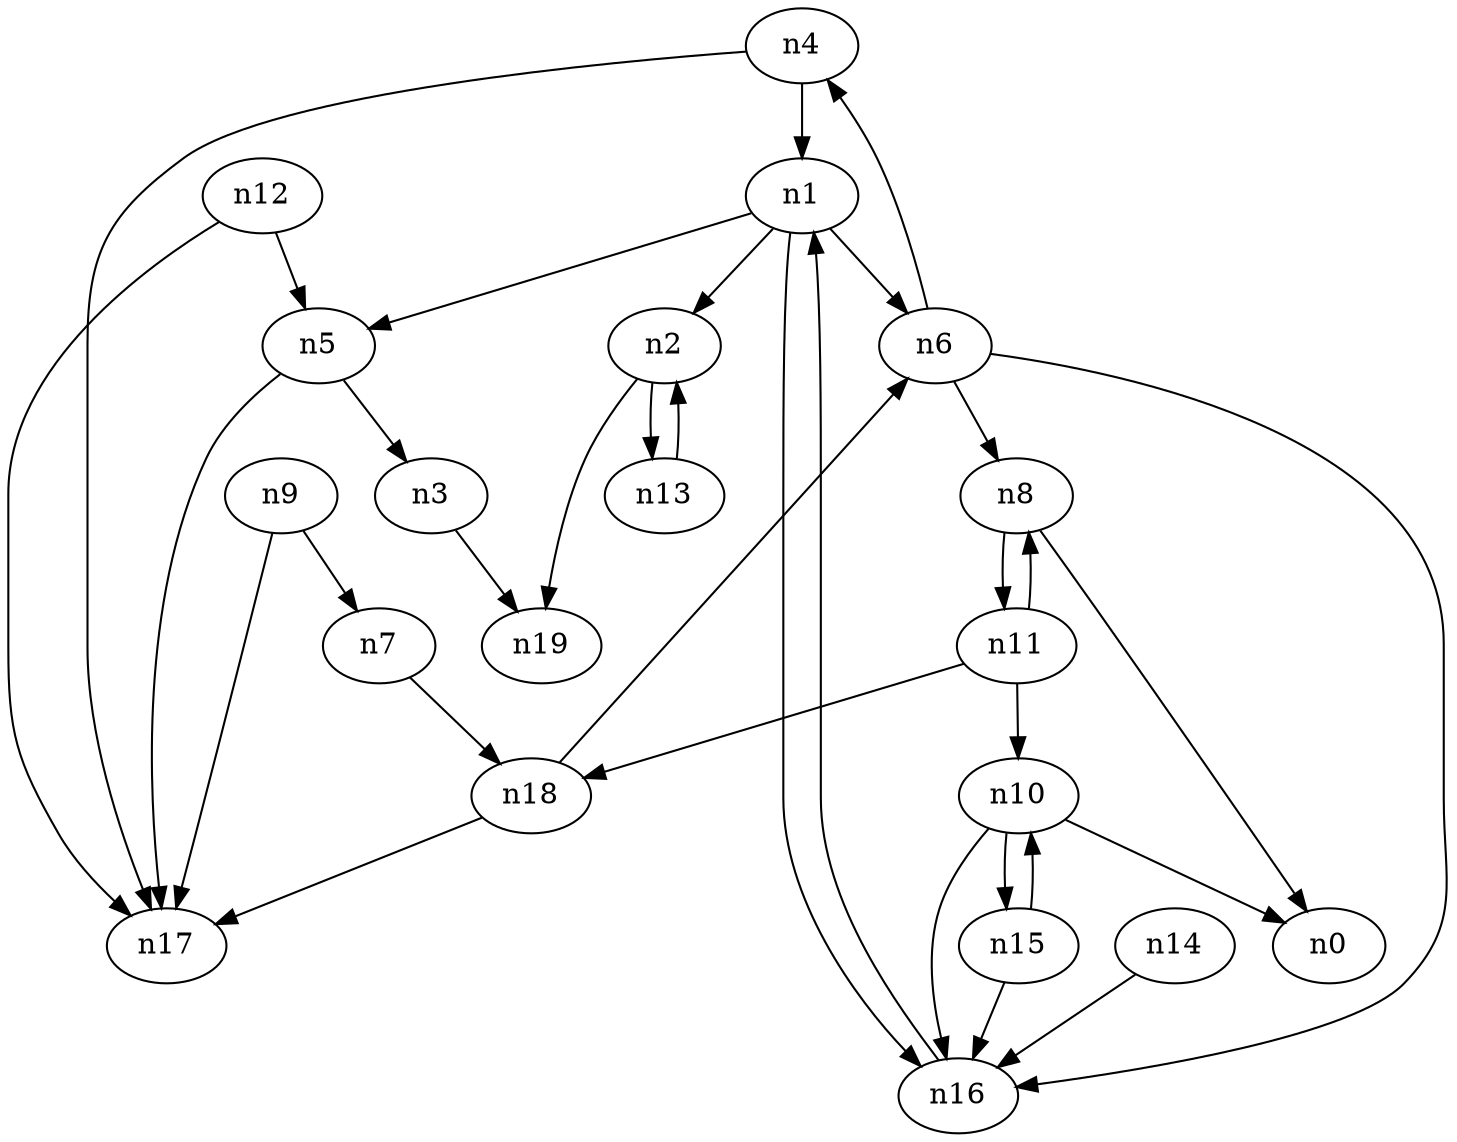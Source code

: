 /* graph with 3 edge type 1 conflicts */
digraph "G " {
n2 -> n13
n2 -> n19
n1 -> n2
n1 -> n5
n1 -> n6
n1 -> n16
n5 -> n3
n5 -> n17
n6 -> n4
n6 -> n8
n6 -> n16
n16 -> n1
n13 -> n2
n3 -> n19
n4 -> n17
n4 -> n1
n8 -> n0
n8 -> n11
n18 -> n17
n18 -> n6
n7 -> n18
n11 -> n10
n11 -> n18
n11 -> n8
n9 -> n7
n9 -> n17
n10 -> n0
n10 -> n16
n10 -> n15
n12 -> n5
n12 -> n17
n14 -> n16
n15 -> n10
n15 -> n16
}
